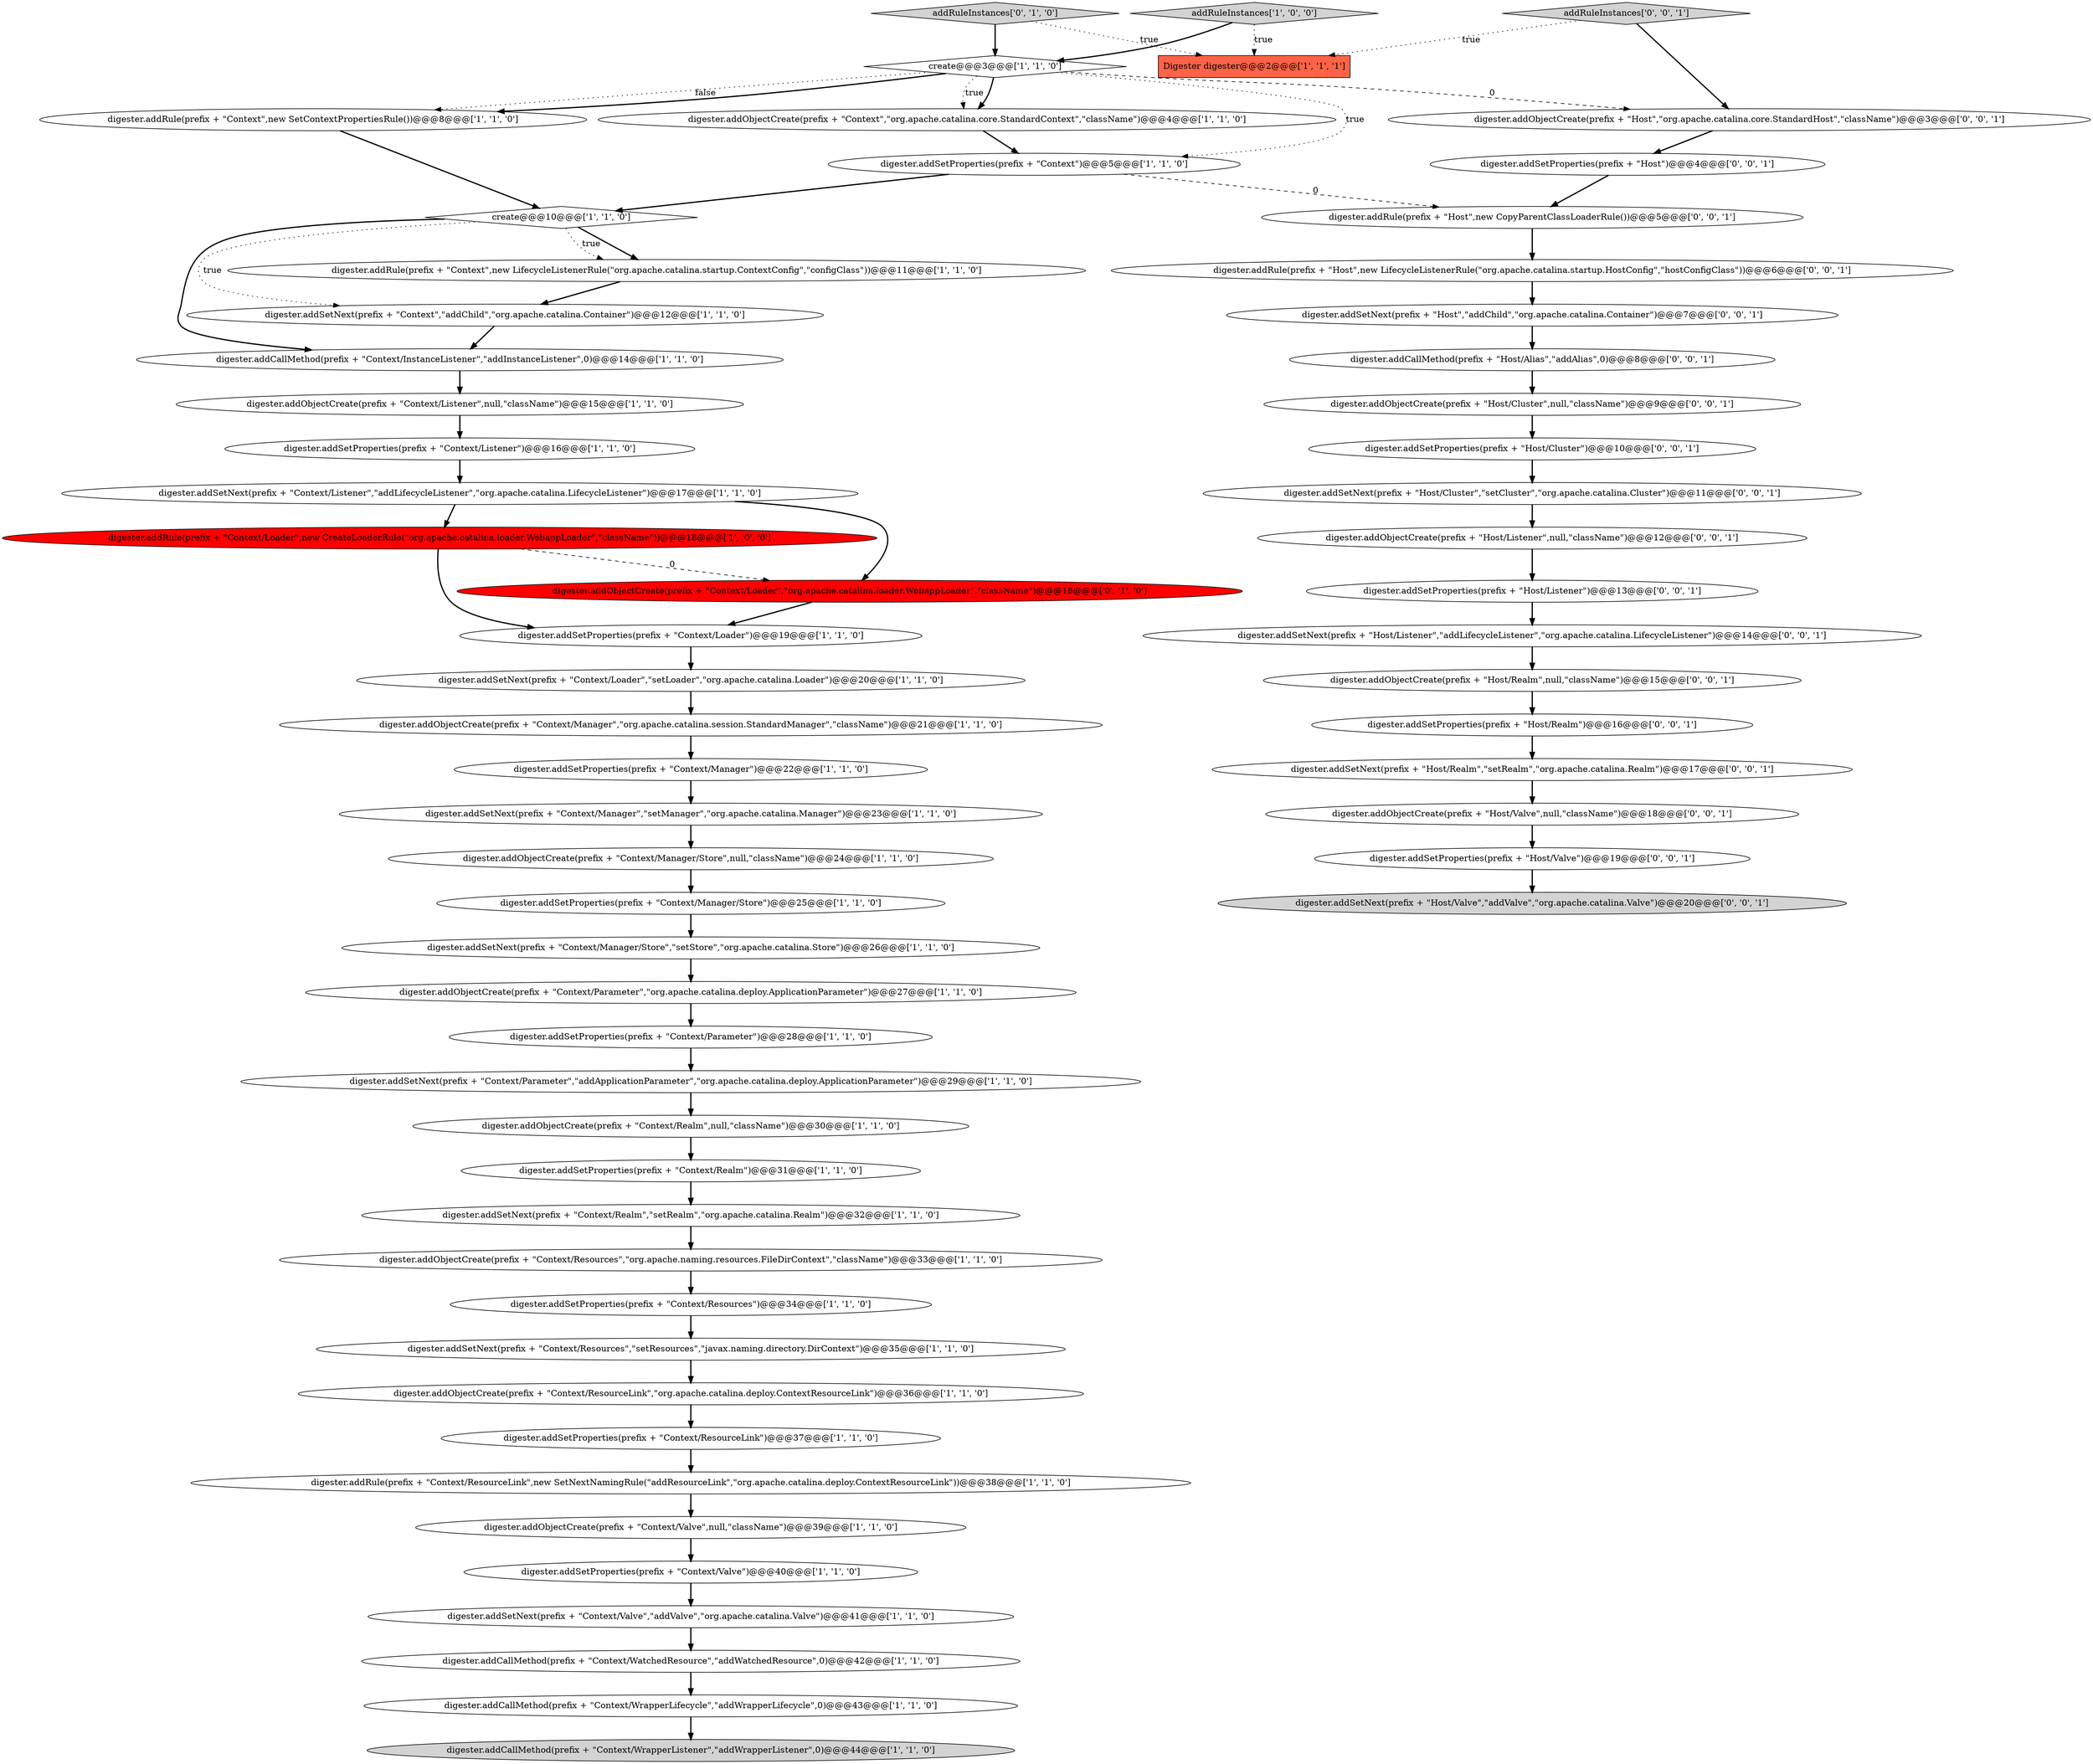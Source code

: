digraph {
24 [style = filled, label = "digester.addObjectCreate(prefix + \"Context/Realm\",null,\"className\")@@@30@@@['1', '1', '0']", fillcolor = white, shape = ellipse image = "AAA0AAABBB1BBB"];
25 [style = filled, label = "digester.addCallMethod(prefix + \"Context/WatchedResource\",\"addWatchedResource\",0)@@@42@@@['1', '1', '0']", fillcolor = white, shape = ellipse image = "AAA0AAABBB1BBB"];
37 [style = filled, label = "digester.addObjectCreate(prefix + \"Context/ResourceLink\",\"org.apache.catalina.deploy.ContextResourceLink\")@@@36@@@['1', '1', '0']", fillcolor = white, shape = ellipse image = "AAA0AAABBB1BBB"];
53 [style = filled, label = "digester.addObjectCreate(prefix + \"Host/Realm\",null,\"className\")@@@15@@@['0', '0', '1']", fillcolor = white, shape = ellipse image = "AAA0AAABBB3BBB"];
50 [style = filled, label = "digester.addSetProperties(prefix + \"Host\")@@@4@@@['0', '0', '1']", fillcolor = white, shape = ellipse image = "AAA0AAABBB3BBB"];
60 [style = filled, label = "addRuleInstances['0', '0', '1']", fillcolor = lightgray, shape = diamond image = "AAA0AAABBB3BBB"];
14 [style = filled, label = "digester.addSetProperties(prefix + \"Context/Parameter\")@@@28@@@['1', '1', '0']", fillcolor = white, shape = ellipse image = "AAA0AAABBB1BBB"];
36 [style = filled, label = "digester.addRule(prefix + \"Context\",new SetContextPropertiesRule())@@@8@@@['1', '1', '0']", fillcolor = white, shape = ellipse image = "AAA0AAABBB1BBB"];
22 [style = filled, label = "digester.addRule(prefix + \"Context/Loader\",new CreateLoaderRule(\"org.apache.catalina.loader.WebappLoader\",\"className\"))@@@18@@@['1', '0', '0']", fillcolor = red, shape = ellipse image = "AAA1AAABBB1BBB"];
8 [style = filled, label = "create@@@10@@@['1', '1', '0']", fillcolor = white, shape = diamond image = "AAA0AAABBB1BBB"];
26 [style = filled, label = "digester.addRule(prefix + \"Context/ResourceLink\",new SetNextNamingRule(\"addResourceLink\",\"org.apache.catalina.deploy.ContextResourceLink\"))@@@38@@@['1', '1', '0']", fillcolor = white, shape = ellipse image = "AAA0AAABBB1BBB"];
33 [style = filled, label = "digester.addSetProperties(prefix + \"Context/ResourceLink\")@@@37@@@['1', '1', '0']", fillcolor = white, shape = ellipse image = "AAA0AAABBB1BBB"];
7 [style = filled, label = "digester.addObjectCreate(prefix + \"Context/Resources\",\"org.apache.naming.resources.FileDirContext\",\"className\")@@@33@@@['1', '1', '0']", fillcolor = white, shape = ellipse image = "AAA0AAABBB1BBB"];
20 [style = filled, label = "digester.addSetNext(prefix + \"Context/Listener\",\"addLifecycleListener\",\"org.apache.catalina.LifecycleListener\")@@@17@@@['1', '1', '0']", fillcolor = white, shape = ellipse image = "AAA0AAABBB1BBB"];
18 [style = filled, label = "digester.addSetNext(prefix + \"Context/Resources\",\"setResources\",\"javax.naming.directory.DirContext\")@@@35@@@['1', '1', '0']", fillcolor = white, shape = ellipse image = "AAA0AAABBB1BBB"];
45 [style = filled, label = "digester.addRule(prefix + \"Host\",new CopyParentClassLoaderRule())@@@5@@@['0', '0', '1']", fillcolor = white, shape = ellipse image = "AAA0AAABBB3BBB"];
12 [style = filled, label = "addRuleInstances['1', '0', '0']", fillcolor = lightgray, shape = diamond image = "AAA0AAABBB1BBB"];
34 [style = filled, label = "digester.addSetProperties(prefix + \"Context/Manager/Store\")@@@25@@@['1', '1', '0']", fillcolor = white, shape = ellipse image = "AAA0AAABBB1BBB"];
10 [style = filled, label = "digester.addObjectCreate(prefix + \"Context/Manager\",\"org.apache.catalina.session.StandardManager\",\"className\")@@@21@@@['1', '1', '0']", fillcolor = white, shape = ellipse image = "AAA0AAABBB1BBB"];
42 [style = filled, label = "digester.addSetNext(prefix + \"Host/Valve\",\"addValve\",\"org.apache.catalina.Valve\")@@@20@@@['0', '0', '1']", fillcolor = lightgray, shape = ellipse image = "AAA0AAABBB3BBB"];
46 [style = filled, label = "digester.addObjectCreate(prefix + \"Host/Cluster\",null,\"className\")@@@9@@@['0', '0', '1']", fillcolor = white, shape = ellipse image = "AAA0AAABBB3BBB"];
48 [style = filled, label = "digester.addSetNext(prefix + \"Host/Listener\",\"addLifecycleListener\",\"org.apache.catalina.LifecycleListener\")@@@14@@@['0', '0', '1']", fillcolor = white, shape = ellipse image = "AAA0AAABBB3BBB"];
38 [style = filled, label = "digester.addCallMethod(prefix + \"Context/WrapperListener\",\"addWrapperListener\",0)@@@44@@@['1', '1', '0']", fillcolor = lightgray, shape = ellipse image = "AAA0AAABBB1BBB"];
21 [style = filled, label = "digester.addSetNext(prefix + \"Context/Loader\",\"setLoader\",\"org.apache.catalina.Loader\")@@@20@@@['1', '1', '0']", fillcolor = white, shape = ellipse image = "AAA0AAABBB1BBB"];
49 [style = filled, label = "digester.addSetProperties(prefix + \"Host/Valve\")@@@19@@@['0', '0', '1']", fillcolor = white, shape = ellipse image = "AAA0AAABBB3BBB"];
58 [style = filled, label = "digester.addObjectCreate(prefix + \"Host\",\"org.apache.catalina.core.StandardHost\",\"className\")@@@3@@@['0', '0', '1']", fillcolor = white, shape = ellipse image = "AAA0AAABBB3BBB"];
59 [style = filled, label = "digester.addObjectCreate(prefix + \"Host/Listener\",null,\"className\")@@@12@@@['0', '0', '1']", fillcolor = white, shape = ellipse image = "AAA0AAABBB3BBB"];
0 [style = filled, label = "digester.addObjectCreate(prefix + \"Context/Valve\",null,\"className\")@@@39@@@['1', '1', '0']", fillcolor = white, shape = ellipse image = "AAA0AAABBB1BBB"];
23 [style = filled, label = "digester.addObjectCreate(prefix + \"Context/Parameter\",\"org.apache.catalina.deploy.ApplicationParameter\")@@@27@@@['1', '1', '0']", fillcolor = white, shape = ellipse image = "AAA0AAABBB1BBB"];
54 [style = filled, label = "digester.addSetProperties(prefix + \"Host/Realm\")@@@16@@@['0', '0', '1']", fillcolor = white, shape = ellipse image = "AAA0AAABBB3BBB"];
19 [style = filled, label = "digester.addObjectCreate(prefix + \"Context/Listener\",null,\"className\")@@@15@@@['1', '1', '0']", fillcolor = white, shape = ellipse image = "AAA0AAABBB1BBB"];
44 [style = filled, label = "digester.addSetProperties(prefix + \"Host/Cluster\")@@@10@@@['0', '0', '1']", fillcolor = white, shape = ellipse image = "AAA0AAABBB3BBB"];
9 [style = filled, label = "digester.addSetProperties(prefix + \"Context/Resources\")@@@34@@@['1', '1', '0']", fillcolor = white, shape = ellipse image = "AAA0AAABBB1BBB"];
4 [style = filled, label = "digester.addObjectCreate(prefix + \"Context\",\"org.apache.catalina.core.StandardContext\",\"className\")@@@4@@@['1', '1', '0']", fillcolor = white, shape = ellipse image = "AAA0AAABBB1BBB"];
47 [style = filled, label = "digester.addSetProperties(prefix + \"Host/Listener\")@@@13@@@['0', '0', '1']", fillcolor = white, shape = ellipse image = "AAA0AAABBB3BBB"];
2 [style = filled, label = "digester.addCallMethod(prefix + \"Context/WrapperLifecycle\",\"addWrapperLifecycle\",0)@@@43@@@['1', '1', '0']", fillcolor = white, shape = ellipse image = "AAA0AAABBB1BBB"];
57 [style = filled, label = "digester.addSetNext(prefix + \"Host/Cluster\",\"setCluster\",\"org.apache.catalina.Cluster\")@@@11@@@['0', '0', '1']", fillcolor = white, shape = ellipse image = "AAA0AAABBB3BBB"];
13 [style = filled, label = "digester.addSetNext(prefix + \"Context\",\"addChild\",\"org.apache.catalina.Container\")@@@12@@@['1', '1', '0']", fillcolor = white, shape = ellipse image = "AAA0AAABBB1BBB"];
27 [style = filled, label = "digester.addSetProperties(prefix + \"Context\")@@@5@@@['1', '1', '0']", fillcolor = white, shape = ellipse image = "AAA0AAABBB1BBB"];
55 [style = filled, label = "digester.addCallMethod(prefix + \"Host/Alias\",\"addAlias\",0)@@@8@@@['0', '0', '1']", fillcolor = white, shape = ellipse image = "AAA0AAABBB3BBB"];
31 [style = filled, label = "digester.addSetProperties(prefix + \"Context/Listener\")@@@16@@@['1', '1', '0']", fillcolor = white, shape = ellipse image = "AAA0AAABBB1BBB"];
17 [style = filled, label = "digester.addSetProperties(prefix + \"Context/Realm\")@@@31@@@['1', '1', '0']", fillcolor = white, shape = ellipse image = "AAA0AAABBB1BBB"];
32 [style = filled, label = "digester.addRule(prefix + \"Context\",new LifecycleListenerRule(\"org.apache.catalina.startup.ContextConfig\",\"configClass\"))@@@11@@@['1', '1', '0']", fillcolor = white, shape = ellipse image = "AAA0AAABBB1BBB"];
16 [style = filled, label = "Digester digester@@@2@@@['1', '1', '1']", fillcolor = tomato, shape = box image = "AAA0AAABBB1BBB"];
41 [style = filled, label = "digester.addObjectCreate(prefix + \"Context/Loader\",\"org.apache.catalina.loader.WebappLoader\",\"className\")@@@18@@@['0', '1', '0']", fillcolor = red, shape = ellipse image = "AAA1AAABBB2BBB"];
56 [style = filled, label = "digester.addObjectCreate(prefix + \"Host/Valve\",null,\"className\")@@@18@@@['0', '0', '1']", fillcolor = white, shape = ellipse image = "AAA0AAABBB3BBB"];
1 [style = filled, label = "digester.addSetNext(prefix + \"Context/Manager\",\"setManager\",\"org.apache.catalina.Manager\")@@@23@@@['1', '1', '0']", fillcolor = white, shape = ellipse image = "AAA0AAABBB1BBB"];
39 [style = filled, label = "create@@@3@@@['1', '1', '0']", fillcolor = white, shape = diamond image = "AAA0AAABBB1BBB"];
29 [style = filled, label = "digester.addSetProperties(prefix + \"Context/Valve\")@@@40@@@['1', '1', '0']", fillcolor = white, shape = ellipse image = "AAA0AAABBB1BBB"];
40 [style = filled, label = "addRuleInstances['0', '1', '0']", fillcolor = lightgray, shape = diamond image = "AAA0AAABBB2BBB"];
6 [style = filled, label = "digester.addSetProperties(prefix + \"Context/Manager\")@@@22@@@['1', '1', '0']", fillcolor = white, shape = ellipse image = "AAA0AAABBB1BBB"];
5 [style = filled, label = "digester.addObjectCreate(prefix + \"Context/Manager/Store\",null,\"className\")@@@24@@@['1', '1', '0']", fillcolor = white, shape = ellipse image = "AAA0AAABBB1BBB"];
11 [style = filled, label = "digester.addSetNext(prefix + \"Context/Parameter\",\"addApplicationParameter\",\"org.apache.catalina.deploy.ApplicationParameter\")@@@29@@@['1', '1', '0']", fillcolor = white, shape = ellipse image = "AAA0AAABBB1BBB"];
51 [style = filled, label = "digester.addRule(prefix + \"Host\",new LifecycleListenerRule(\"org.apache.catalina.startup.HostConfig\",\"hostConfigClass\"))@@@6@@@['0', '0', '1']", fillcolor = white, shape = ellipse image = "AAA0AAABBB3BBB"];
3 [style = filled, label = "digester.addSetProperties(prefix + \"Context/Loader\")@@@19@@@['1', '1', '0']", fillcolor = white, shape = ellipse image = "AAA0AAABBB1BBB"];
43 [style = filled, label = "digester.addSetNext(prefix + \"Host\",\"addChild\",\"org.apache.catalina.Container\")@@@7@@@['0', '0', '1']", fillcolor = white, shape = ellipse image = "AAA0AAABBB3BBB"];
52 [style = filled, label = "digester.addSetNext(prefix + \"Host/Realm\",\"setRealm\",\"org.apache.catalina.Realm\")@@@17@@@['0', '0', '1']", fillcolor = white, shape = ellipse image = "AAA0AAABBB3BBB"];
15 [style = filled, label = "digester.addSetNext(prefix + \"Context/Valve\",\"addValve\",\"org.apache.catalina.Valve\")@@@41@@@['1', '1', '0']", fillcolor = white, shape = ellipse image = "AAA0AAABBB1BBB"];
28 [style = filled, label = "digester.addCallMethod(prefix + \"Context/InstanceListener\",\"addInstanceListener\",0)@@@14@@@['1', '1', '0']", fillcolor = white, shape = ellipse image = "AAA0AAABBB1BBB"];
35 [style = filled, label = "digester.addSetNext(prefix + \"Context/Manager/Store\",\"setStore\",\"org.apache.catalina.Store\")@@@26@@@['1', '1', '0']", fillcolor = white, shape = ellipse image = "AAA0AAABBB1BBB"];
30 [style = filled, label = "digester.addSetNext(prefix + \"Context/Realm\",\"setRealm\",\"org.apache.catalina.Realm\")@@@32@@@['1', '1', '0']", fillcolor = white, shape = ellipse image = "AAA0AAABBB1BBB"];
1->5 [style = bold, label=""];
18->37 [style = bold, label=""];
46->44 [style = bold, label=""];
54->52 [style = bold, label=""];
39->36 [style = dotted, label="false"];
8->28 [style = bold, label=""];
21->10 [style = bold, label=""];
29->15 [style = bold, label=""];
58->50 [style = bold, label=""];
49->42 [style = bold, label=""];
22->41 [style = dashed, label="0"];
56->49 [style = bold, label=""];
8->32 [style = bold, label=""];
43->55 [style = bold, label=""];
47->48 [style = bold, label=""];
19->31 [style = bold, label=""];
15->25 [style = bold, label=""];
45->51 [style = bold, label=""];
41->3 [style = bold, label=""];
52->56 [style = bold, label=""];
0->29 [style = bold, label=""];
17->30 [style = bold, label=""];
48->53 [style = bold, label=""];
40->16 [style = dotted, label="true"];
57->59 [style = bold, label=""];
53->54 [style = bold, label=""];
8->32 [style = dotted, label="true"];
11->24 [style = bold, label=""];
39->4 [style = bold, label=""];
10->6 [style = bold, label=""];
25->2 [style = bold, label=""];
33->26 [style = bold, label=""];
20->22 [style = bold, label=""];
5->34 [style = bold, label=""];
23->14 [style = bold, label=""];
2->38 [style = bold, label=""];
22->3 [style = bold, label=""];
7->9 [style = bold, label=""];
6->1 [style = bold, label=""];
59->47 [style = bold, label=""];
35->23 [style = bold, label=""];
26->0 [style = bold, label=""];
60->58 [style = bold, label=""];
39->4 [style = dotted, label="true"];
20->41 [style = bold, label=""];
39->27 [style = dotted, label="true"];
9->18 [style = bold, label=""];
40->39 [style = bold, label=""];
55->46 [style = bold, label=""];
12->16 [style = dotted, label="true"];
30->7 [style = bold, label=""];
4->27 [style = bold, label=""];
24->17 [style = bold, label=""];
50->45 [style = bold, label=""];
28->19 [style = bold, label=""];
36->8 [style = bold, label=""];
3->21 [style = bold, label=""];
51->43 [style = bold, label=""];
39->58 [style = dashed, label="0"];
8->13 [style = dotted, label="true"];
34->35 [style = bold, label=""];
12->39 [style = bold, label=""];
31->20 [style = bold, label=""];
32->13 [style = bold, label=""];
37->33 [style = bold, label=""];
27->45 [style = dashed, label="0"];
39->36 [style = bold, label=""];
14->11 [style = bold, label=""];
27->8 [style = bold, label=""];
13->28 [style = bold, label=""];
44->57 [style = bold, label=""];
60->16 [style = dotted, label="true"];
}
